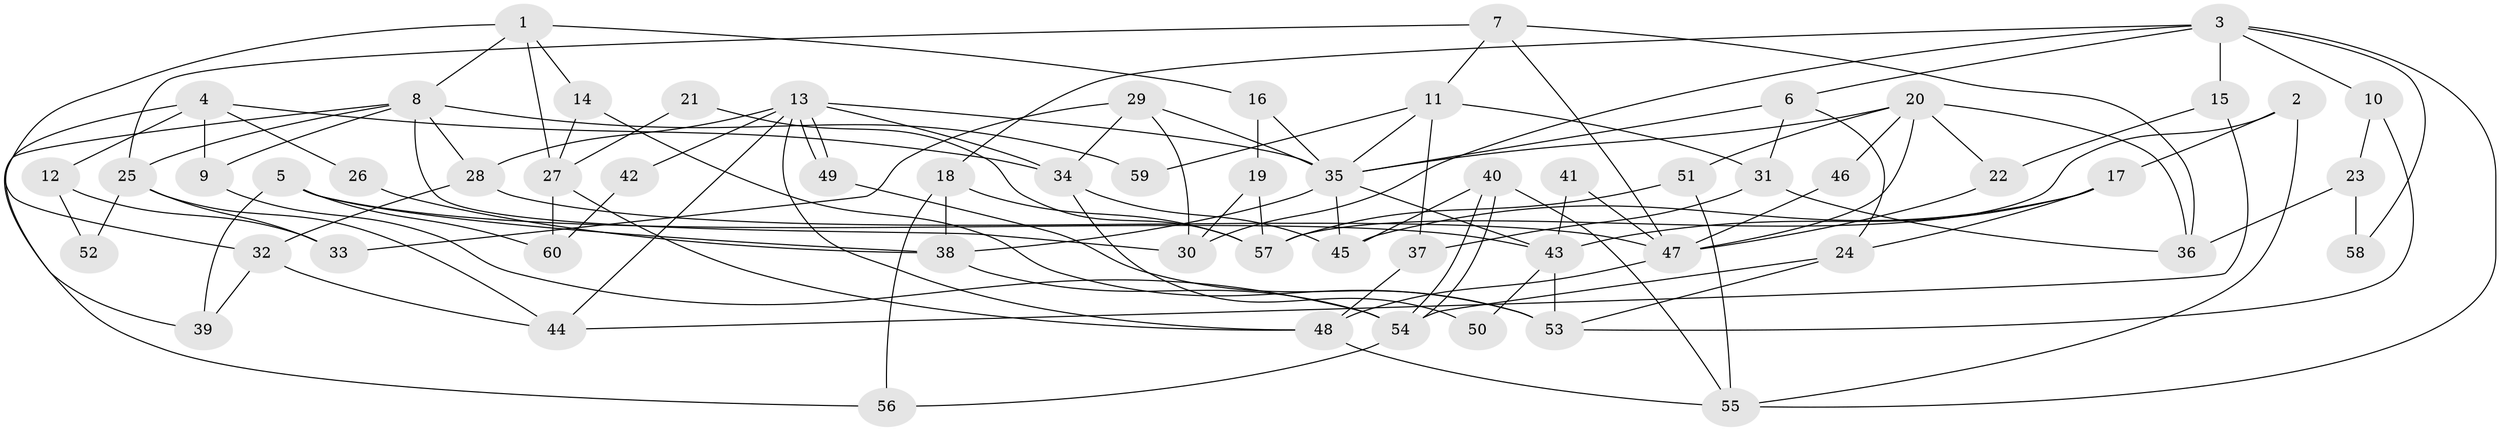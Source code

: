 // coarse degree distribution, {5: 0.16666666666666666, 4: 0.16666666666666666, 7: 0.08333333333333333, 3: 0.125, 6: 0.2916666666666667, 9: 0.041666666666666664, 14: 0.041666666666666664, 8: 0.041666666666666664, 2: 0.041666666666666664}
// Generated by graph-tools (version 1.1) at 2025/37/03/04/25 23:37:04]
// undirected, 60 vertices, 120 edges
graph export_dot {
  node [color=gray90,style=filled];
  1;
  2;
  3;
  4;
  5;
  6;
  7;
  8;
  9;
  10;
  11;
  12;
  13;
  14;
  15;
  16;
  17;
  18;
  19;
  20;
  21;
  22;
  23;
  24;
  25;
  26;
  27;
  28;
  29;
  30;
  31;
  32;
  33;
  34;
  35;
  36;
  37;
  38;
  39;
  40;
  41;
  42;
  43;
  44;
  45;
  46;
  47;
  48;
  49;
  50;
  51;
  52;
  53;
  54;
  55;
  56;
  57;
  58;
  59;
  60;
  1 -- 32;
  1 -- 8;
  1 -- 14;
  1 -- 16;
  1 -- 27;
  2 -- 17;
  2 -- 55;
  2 -- 57;
  3 -- 55;
  3 -- 30;
  3 -- 6;
  3 -- 10;
  3 -- 15;
  3 -- 18;
  3 -- 58;
  4 -- 39;
  4 -- 34;
  4 -- 9;
  4 -- 12;
  4 -- 26;
  5 -- 43;
  5 -- 38;
  5 -- 39;
  5 -- 60;
  6 -- 24;
  6 -- 31;
  6 -- 35;
  7 -- 25;
  7 -- 47;
  7 -- 11;
  7 -- 36;
  8 -- 30;
  8 -- 9;
  8 -- 25;
  8 -- 28;
  8 -- 56;
  8 -- 59;
  9 -- 54;
  10 -- 53;
  10 -- 23;
  11 -- 31;
  11 -- 35;
  11 -- 37;
  11 -- 59;
  12 -- 33;
  12 -- 52;
  13 -- 35;
  13 -- 49;
  13 -- 49;
  13 -- 28;
  13 -- 34;
  13 -- 42;
  13 -- 44;
  13 -- 48;
  14 -- 27;
  14 -- 53;
  15 -- 22;
  15 -- 44;
  16 -- 35;
  16 -- 19;
  17 -- 45;
  17 -- 24;
  17 -- 43;
  18 -- 56;
  18 -- 38;
  18 -- 57;
  19 -- 57;
  19 -- 30;
  20 -- 35;
  20 -- 36;
  20 -- 22;
  20 -- 46;
  20 -- 47;
  20 -- 51;
  21 -- 57;
  21 -- 27;
  22 -- 47;
  23 -- 36;
  23 -- 58;
  24 -- 54;
  24 -- 53;
  25 -- 44;
  25 -- 33;
  25 -- 52;
  26 -- 38;
  27 -- 48;
  27 -- 60;
  28 -- 32;
  28 -- 47;
  29 -- 34;
  29 -- 35;
  29 -- 30;
  29 -- 33;
  31 -- 37;
  31 -- 36;
  32 -- 44;
  32 -- 39;
  34 -- 45;
  34 -- 50;
  35 -- 38;
  35 -- 43;
  35 -- 45;
  37 -- 48;
  38 -- 54;
  40 -- 55;
  40 -- 54;
  40 -- 54;
  40 -- 45;
  41 -- 47;
  41 -- 43;
  42 -- 60;
  43 -- 50;
  43 -- 53;
  46 -- 47;
  47 -- 48;
  48 -- 55;
  49 -- 53;
  51 -- 57;
  51 -- 55;
  54 -- 56;
}
